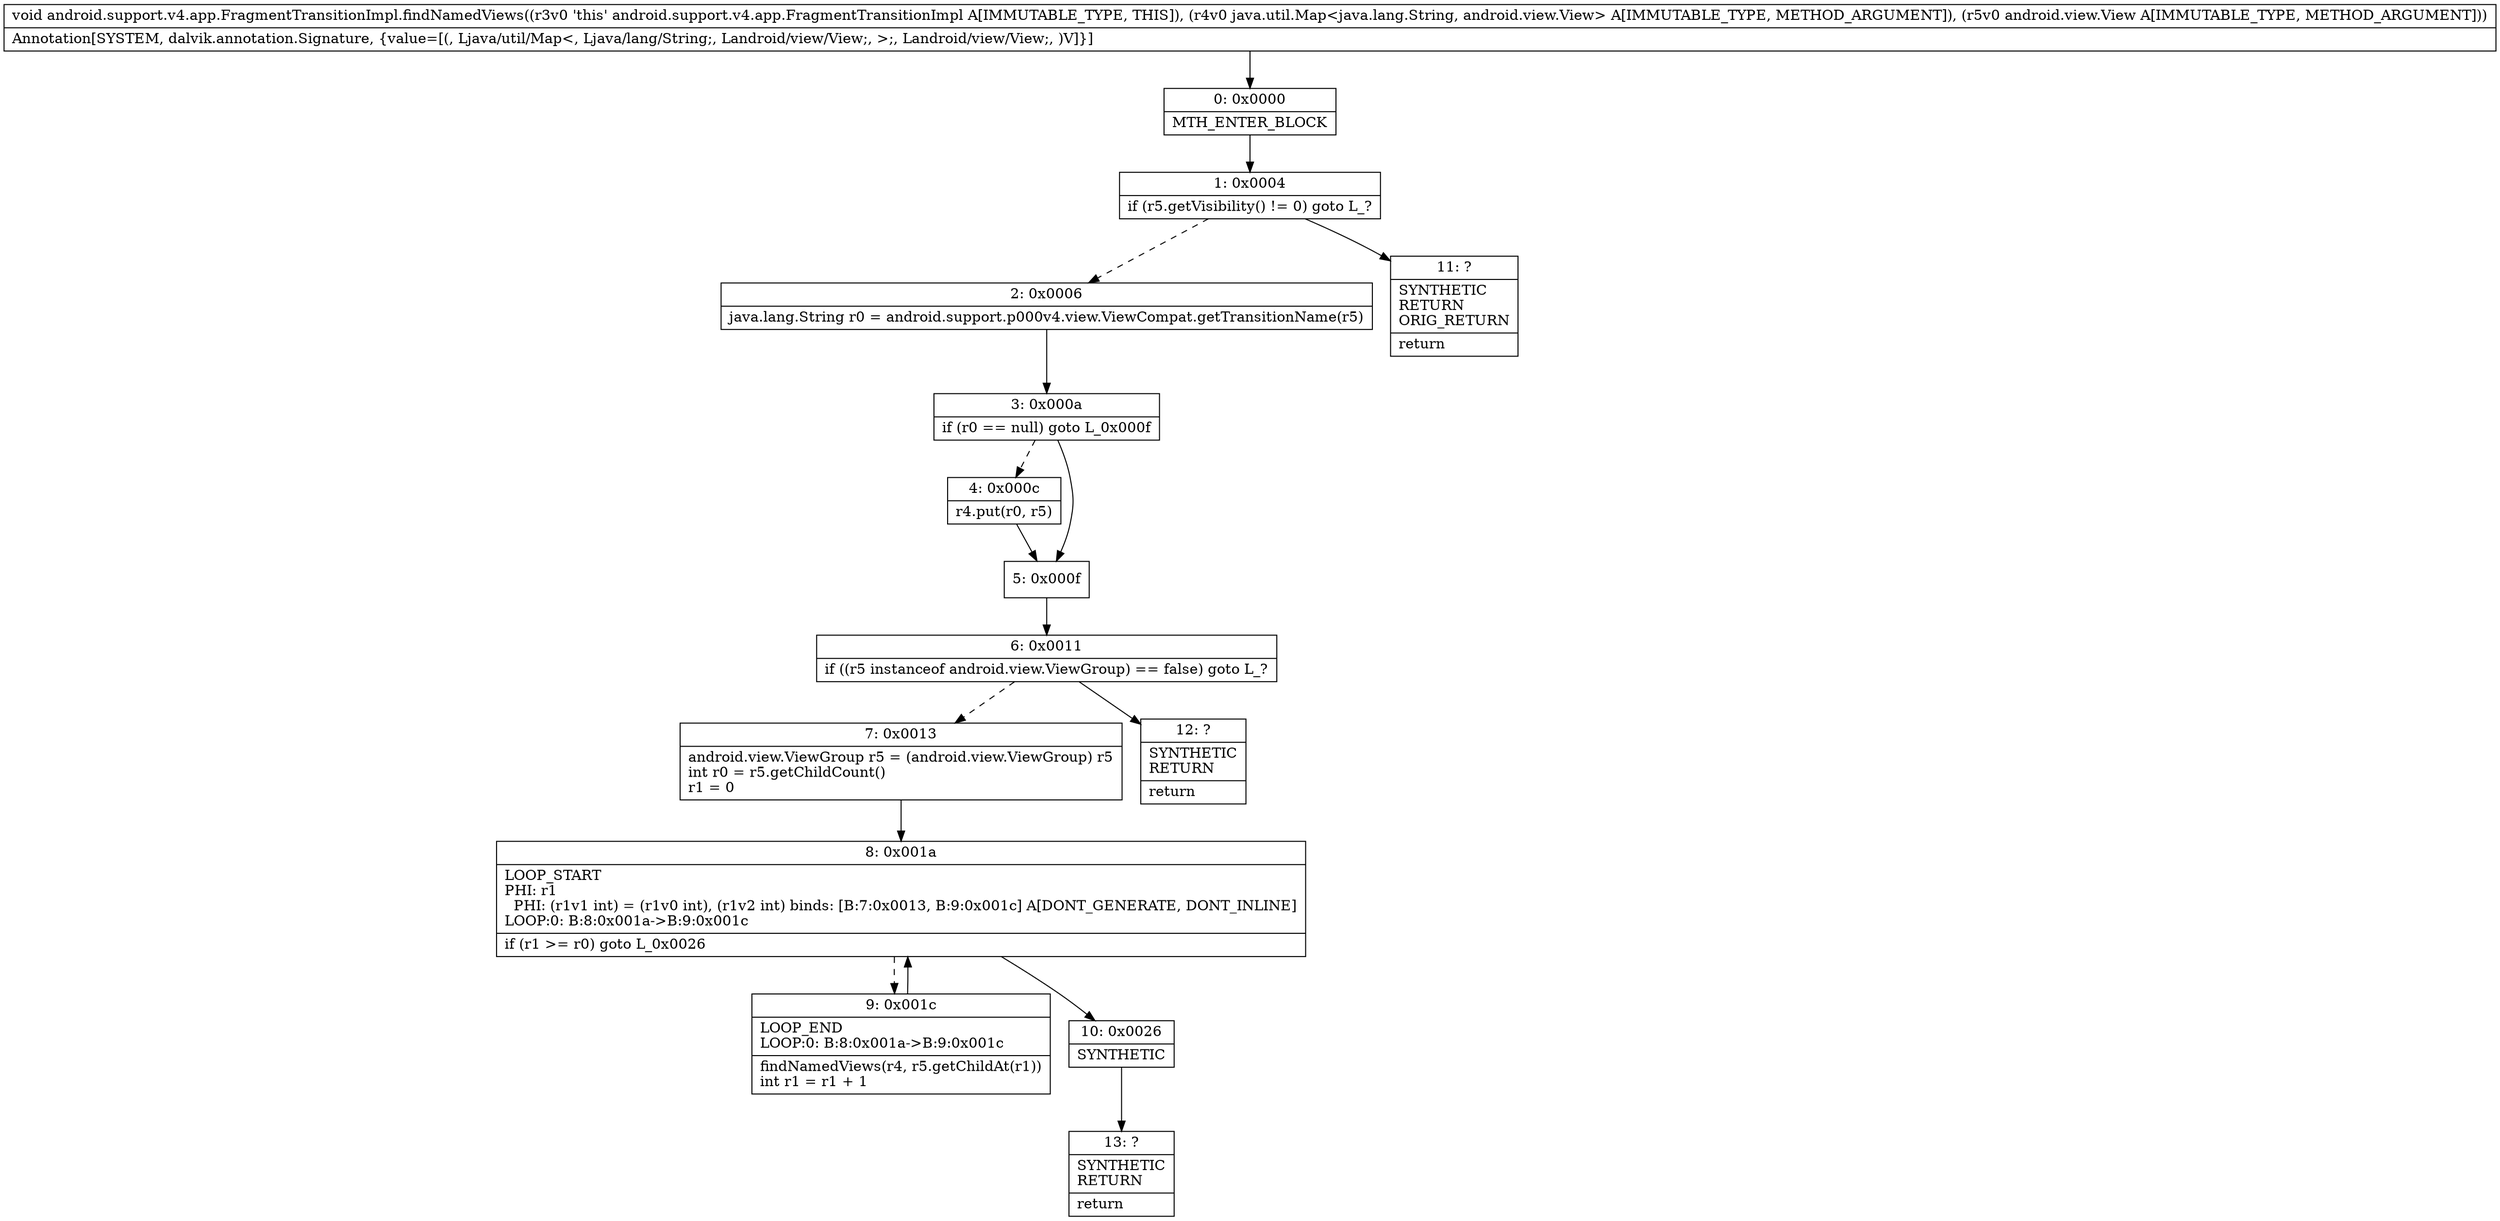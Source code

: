 digraph "CFG forandroid.support.v4.app.FragmentTransitionImpl.findNamedViews(Ljava\/util\/Map;Landroid\/view\/View;)V" {
Node_0 [shape=record,label="{0\:\ 0x0000|MTH_ENTER_BLOCK\l}"];
Node_1 [shape=record,label="{1\:\ 0x0004|if (r5.getVisibility() != 0) goto L_?\l}"];
Node_2 [shape=record,label="{2\:\ 0x0006|java.lang.String r0 = android.support.p000v4.view.ViewCompat.getTransitionName(r5)\l}"];
Node_3 [shape=record,label="{3\:\ 0x000a|if (r0 == null) goto L_0x000f\l}"];
Node_4 [shape=record,label="{4\:\ 0x000c|r4.put(r0, r5)\l}"];
Node_5 [shape=record,label="{5\:\ 0x000f}"];
Node_6 [shape=record,label="{6\:\ 0x0011|if ((r5 instanceof android.view.ViewGroup) == false) goto L_?\l}"];
Node_7 [shape=record,label="{7\:\ 0x0013|android.view.ViewGroup r5 = (android.view.ViewGroup) r5\lint r0 = r5.getChildCount()\lr1 = 0\l}"];
Node_8 [shape=record,label="{8\:\ 0x001a|LOOP_START\lPHI: r1 \l  PHI: (r1v1 int) = (r1v0 int), (r1v2 int) binds: [B:7:0x0013, B:9:0x001c] A[DONT_GENERATE, DONT_INLINE]\lLOOP:0: B:8:0x001a\-\>B:9:0x001c\l|if (r1 \>= r0) goto L_0x0026\l}"];
Node_9 [shape=record,label="{9\:\ 0x001c|LOOP_END\lLOOP:0: B:8:0x001a\-\>B:9:0x001c\l|findNamedViews(r4, r5.getChildAt(r1))\lint r1 = r1 + 1\l}"];
Node_10 [shape=record,label="{10\:\ 0x0026|SYNTHETIC\l}"];
Node_11 [shape=record,label="{11\:\ ?|SYNTHETIC\lRETURN\lORIG_RETURN\l|return\l}"];
Node_12 [shape=record,label="{12\:\ ?|SYNTHETIC\lRETURN\l|return\l}"];
Node_13 [shape=record,label="{13\:\ ?|SYNTHETIC\lRETURN\l|return\l}"];
MethodNode[shape=record,label="{void android.support.v4.app.FragmentTransitionImpl.findNamedViews((r3v0 'this' android.support.v4.app.FragmentTransitionImpl A[IMMUTABLE_TYPE, THIS]), (r4v0 java.util.Map\<java.lang.String, android.view.View\> A[IMMUTABLE_TYPE, METHOD_ARGUMENT]), (r5v0 android.view.View A[IMMUTABLE_TYPE, METHOD_ARGUMENT]))  | Annotation[SYSTEM, dalvik.annotation.Signature, \{value=[(, Ljava\/util\/Map\<, Ljava\/lang\/String;, Landroid\/view\/View;, \>;, Landroid\/view\/View;, )V]\}]\l}"];
MethodNode -> Node_0;
Node_0 -> Node_1;
Node_1 -> Node_2[style=dashed];
Node_1 -> Node_11;
Node_2 -> Node_3;
Node_3 -> Node_4[style=dashed];
Node_3 -> Node_5;
Node_4 -> Node_5;
Node_5 -> Node_6;
Node_6 -> Node_7[style=dashed];
Node_6 -> Node_12;
Node_7 -> Node_8;
Node_8 -> Node_9[style=dashed];
Node_8 -> Node_10;
Node_9 -> Node_8;
Node_10 -> Node_13;
}


